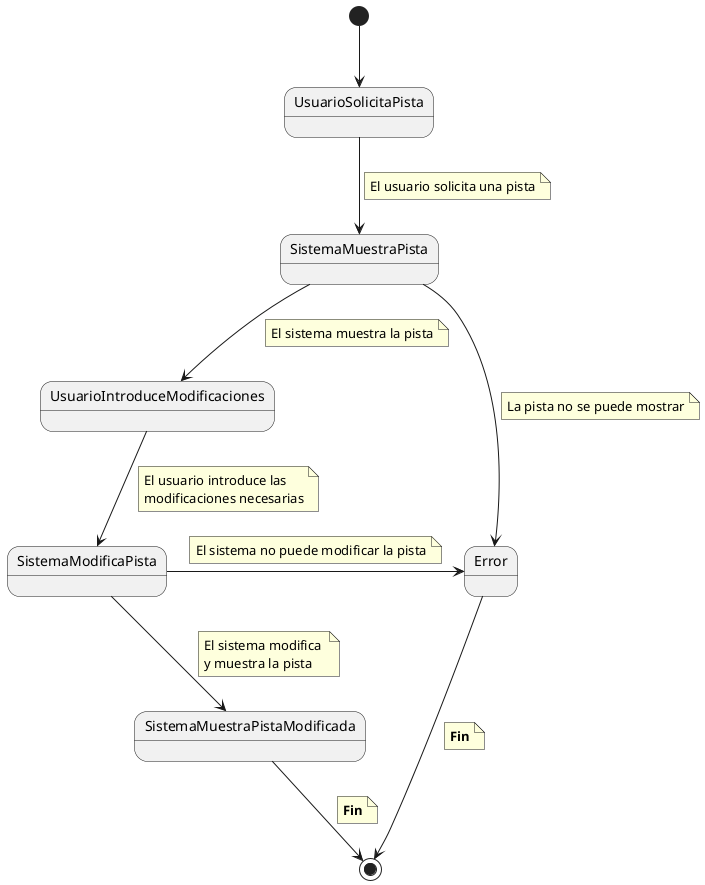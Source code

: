 @startuml 
[*] --> UsuarioSolicitaPista
UsuarioSolicitaPista -d-> SistemaMuestraPista
note on link
    El usuario solicita una pista
end note
SistemaMuestraPista -d-> UsuarioIntroduceModificaciones
note on link
    El sistema muestra la pista
end note
SistemaMuestraPista -d-> Error
note on link
    La pista no se puede mostrar
end note
UsuarioIntroduceModificaciones -d-> SistemaModificaPista
note on link
    El usuario introduce las 
    modificaciones necesarias
end note
SistemaModificaPista -d-> SistemaMuestraPistaModificada
note on link
    El sistema modifica 
    y muestra la pista
end note
SistemaModificaPista -r-> Error
note on link
    El sistema no puede modificar la pista
end note
Error -d-> [*]
note on link
    **Fin**
end note
SistemaMuestraPistaModificada -d-> [*]
note on link
    **Fin**
end note

@enduml
